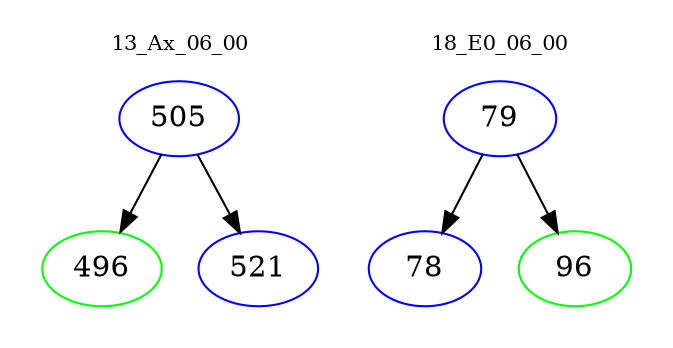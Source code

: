 digraph{
subgraph cluster_0 {
color = white
label = "13_Ax_06_00";
fontsize=10;
T0_505 [label="505", color="blue"]
T0_505 -> T0_496 [color="black"]
T0_496 [label="496", color="green"]
T0_505 -> T0_521 [color="black"]
T0_521 [label="521", color="blue"]
}
subgraph cluster_1 {
color = white
label = "18_E0_06_00";
fontsize=10;
T1_79 [label="79", color="blue"]
T1_79 -> T1_78 [color="black"]
T1_78 [label="78", color="blue"]
T1_79 -> T1_96 [color="black"]
T1_96 [label="96", color="green"]
}
}

